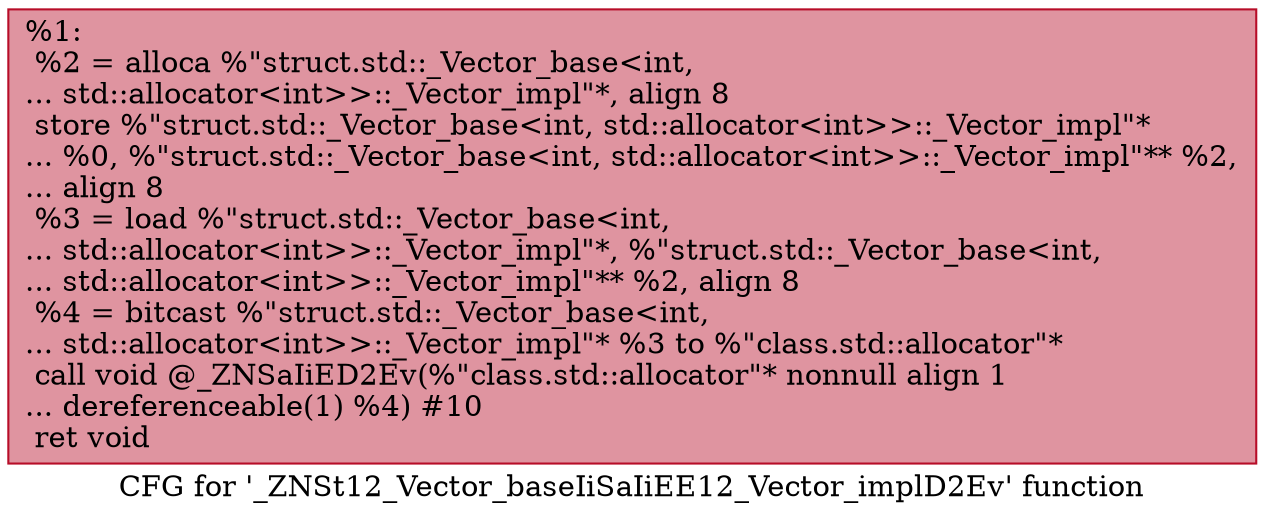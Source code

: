 digraph "CFG for '_ZNSt12_Vector_baseIiSaIiEE12_Vector_implD2Ev' function" {
	label="CFG for '_ZNSt12_Vector_baseIiSaIiEE12_Vector_implD2Ev' function";

	Node0x558bbab4e570 [shape=record,color="#b70d28ff", style=filled, fillcolor="#b70d2870",label="{%1:\l  %2 = alloca %\"struct.std::_Vector_base\<int,\l... std::allocator\<int\>\>::_Vector_impl\"*, align 8\l  store %\"struct.std::_Vector_base\<int, std::allocator\<int\>\>::_Vector_impl\"*\l... %0, %\"struct.std::_Vector_base\<int, std::allocator\<int\>\>::_Vector_impl\"** %2,\l... align 8\l  %3 = load %\"struct.std::_Vector_base\<int,\l... std::allocator\<int\>\>::_Vector_impl\"*, %\"struct.std::_Vector_base\<int,\l... std::allocator\<int\>\>::_Vector_impl\"** %2, align 8\l  %4 = bitcast %\"struct.std::_Vector_base\<int,\l... std::allocator\<int\>\>::_Vector_impl\"* %3 to %\"class.std::allocator\"*\l  call void @_ZNSaIiED2Ev(%\"class.std::allocator\"* nonnull align 1\l... dereferenceable(1) %4) #10\l  ret void\l}"];
}
